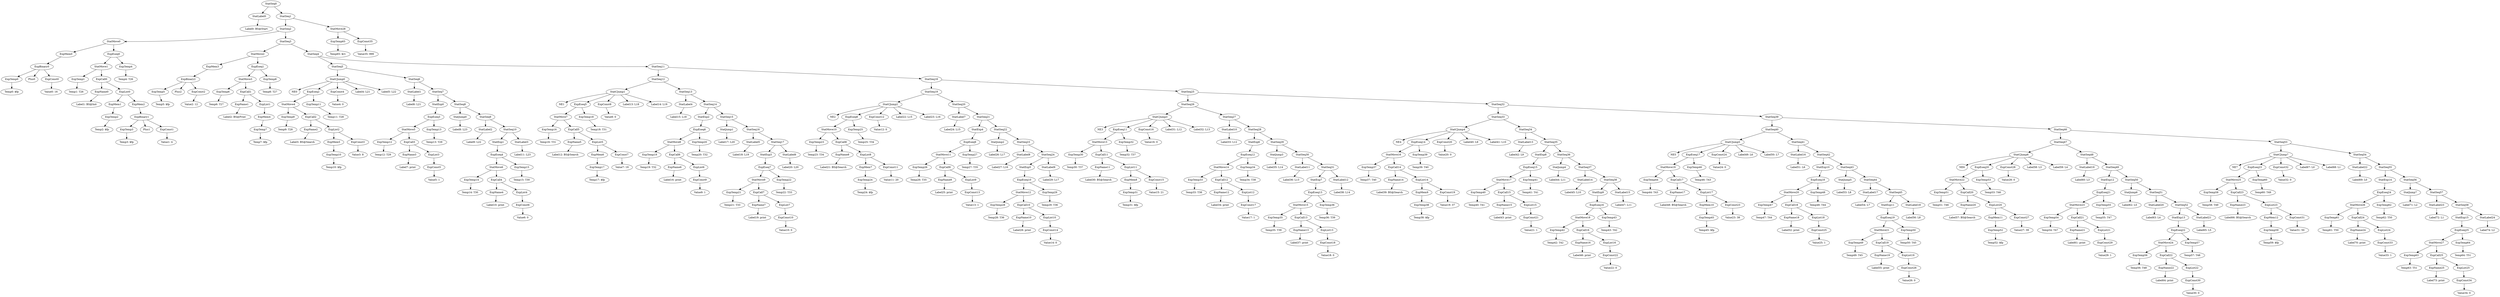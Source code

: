 digraph {
	ordering = out;
	StatLabel24 -> "Label74: L2";
	StatSeq58 -> StatExp15;
	StatSeq58 -> StatLabel24;
	ExpTemp64 -> "Temp64: T51";
	ExpCall25 -> ExpName25;
	ExpCall25 -> ExpList25;
	StatSeq57 -> StatLabel23;
	StatSeq57 -> StatSeq58;
	StatSeq56 -> StatJump7;
	StatSeq56 -> StatSeq57;
	StatJump7 -> "Label71: L2";
	ExpTemp62 -> "Temp62: T50";
	ExpList24 -> ExpConst33;
	ExpCall24 -> ExpName24;
	ExpCall24 -> ExpList24;
	ExpName24 -> "Label70: print";
	StatLabel22 -> "Label69: L0";
	StatSeq53 -> StatCJump7;
	StatSeq53 -> StatSeq54;
	ExpConst32 -> "Value32: 0";
	ExpTemp60 -> "Temp60: T49";
	ExpEseq23 -> StatMove25;
	ExpEseq23 -> ExpTemp60;
	ExpConst31 -> "Value31: 50";
	ExpList23 -> ExpMem12;
	ExpList23 -> ExpConst31;
	ExpMem12 -> ExpTemp59;
	ExpTemp59 -> "Temp59: $fp";
	ExpCall23 -> ExpName23;
	ExpCall23 -> ExpList23;
	StatMove25 -> ExpTemp58;
	StatMove25 -> ExpCall23;
	StatExp13 -> ExpEseq22;
	ExpConst30 -> "Value30: 0";
	ExpConst35 -> "Value35: 999";
	ExpCall22 -> ExpName22;
	ExpCall22 -> ExpList22;
	StatMove24 -> ExpTemp56;
	StatMove24 -> ExpCall22;
	ExpTemp56 -> "Temp56: T48";
	StatSeq51 -> StatLabel20;
	StatSeq51 -> StatSeq52;
	StatSeq49 -> StatExp12;
	StatSeq49 -> StatSeq50;
	ExpEseq21 -> StatMove23;
	ExpEseq21 -> ExpTemp55;
	ExpConst29 -> "Value29: 1";
	ExpCall21 -> ExpName21;
	ExpCall21 -> ExpList21;
	ExpTemp54 -> "Temp54: T47";
	StatSeq48 -> StatLabel19;
	StatSeq48 -> StatSeq49;
	StatLabel19 -> "Label60: L3";
	StatSeq47 -> StatCJump6;
	StatSeq47 -> StatSeq48;
	ExpTemp52 -> "Temp52: $fp";
	ExpCall20 -> ExpName20;
	ExpCall20 -> ExpList20;
	StatMove22 -> ExpTemp51;
	StatMove22 -> ExpCall20;
	StatCJump6 -> NE6;
	StatCJump6 -> ExpEseq20;
	StatCJump6 -> ExpConst28;
	StatCJump6 -> "Label58: L3";
	StatCJump6 -> "Label59: L4";
	StatSeq39 -> StatSeq40;
	StatSeq39 -> StatSeq46;
	StatSeq45 -> StatExp11;
	StatSeq45 -> StatLabel18;
	ExpTemp50 -> "Temp50: T45";
	ExpList19 -> ExpConst26;
	ExpName19 -> "Label55: print";
	StatMove21 -> ExpTemp49;
	StatMove21 -> ExpCall19;
	ExpTemp48 -> "Temp48: T44";
	ExpList18 -> ExpConst25;
	ExpConst25 -> "Value25: 1";
	ExpCall18 -> ExpName18;
	ExpCall18 -> ExpList18;
	ExpEseq19 -> StatMove21;
	ExpEseq19 -> ExpTemp50;
	StatMove20 -> ExpTemp47;
	StatMove20 -> ExpCall18;
	StatSeq40 -> StatCJump5;
	StatSeq40 -> StatSeq41;
	ExpEseq17 -> StatMove19;
	ExpEseq17 -> ExpTemp46;
	ExpConst23 -> "Value23: 38";
	ExpList17 -> ExpMem10;
	ExpList17 -> ExpConst23;
	ExpList22 -> ExpConst30;
	StatSeq50 -> StatJump6;
	StatSeq50 -> StatSeq51;
	ExpCall17 -> ExpName17;
	ExpCall17 -> ExpList17;
	ExpTemp45 -> "Temp45: $fp";
	StatLabel15 -> "Label47: L11";
	StatSeq38 -> StatExp9;
	StatSeq38 -> StatLabel15;
	ExpName23 -> "Label66: BS@Search";
	StatExp9 -> ExpEseq16;
	ExpTemp43 -> "Temp43: T42";
	ExpConst27 -> "Value27: 39";
	ExpEseq16 -> StatMove18;
	ExpEseq16 -> ExpTemp43;
	ExpCall16 -> ExpName16;
	ExpCall16 -> ExpList16;
	ExpName16 -> "Label46: print";
	StatMove18 -> ExpTemp42;
	StatMove18 -> ExpCall16;
	ExpTemp42 -> "Temp42: T42";
	StatMove26 -> ExpTemp61;
	StatMove26 -> ExpCall24;
	ExpMem11 -> ExpTemp52;
	StatSeq36 -> StatJump4;
	StatSeq36 -> StatSeq37;
	ExpEseq20 -> StatMove22;
	ExpEseq20 -> ExpTemp53;
	ExpMem10 -> ExpTemp45;
	StatJump4 -> "Label44: L11";
	StatSeq35 -> StatExp8;
	StatSeq35 -> StatSeq36;
	StatExp8 -> ExpEseq15;
	ExpTemp41 -> "Temp41: T41";
	ExpEseq15 -> StatMove17;
	ExpEseq15 -> ExpTemp41;
	ExpList15 -> ExpConst21;
	ExpConst33 -> "Value33: 1";
	ExpTemp49 -> "Temp49: T45";
	ExpConst21 -> "Value21: 1";
	StatMove17 -> ExpTemp40;
	StatMove17 -> ExpCall15;
	ExpTemp40 -> "Temp40: T41";
	StatSeq34 -> StatLabel13;
	StatSeq34 -> StatSeq35;
	ExpTemp39 -> "Temp39: T40";
	StatLabel21 -> "Label65: L5";
	ExpEseq14 -> StatMove16;
	ExpEseq14 -> ExpTemp39;
	ExpConst19 -> "Value19: 37";
	ExpList14 -> ExpMem9;
	ExpList14 -> ExpConst19;
	ExpName14 -> "Label39: BS@Search";
	StatMove16 -> ExpTemp37;
	StatMove16 -> ExpCall14;
	ExpTemp37 -> "Temp37: T40";
	ExpCall6 -> ExpName6;
	ExpCall6 -> ExpList6;
	ExpTemp10 -> "Temp10: $fp";
	ExpTemp38 -> "Temp38: $fp";
	ExpName6 -> "Label16: print";
	ExpTemp32 -> "Temp32: T37";
	ExpEseq5 -> StatMove7;
	ExpEseq5 -> ExpTemp18;
	StatSeq28 -> StatExp6;
	StatSeq28 -> StatSeq29;
	StatSeq13 -> StatLabel4;
	StatSeq13 -> StatSeq14;
	ExpTemp23 -> "Temp23: T34";
	ExpCall5 -> ExpName5;
	ExpCall5 -> ExpList5;
	StatExp11 -> ExpEseq19;
	ExpTemp16 -> "Temp16: T31";
	StatLabel23 -> "Label72: L1";
	StatCJump2 -> NE2;
	StatCJump2 -> ExpEseq8;
	StatCJump2 -> ExpConst12;
	StatCJump2 -> "Label22: L15";
	StatCJump2 -> "Label23: L16";
	ExpConst34 -> "Value34: 0";
	StatCJump1 -> NE1;
	StatCJump1 -> ExpEseq5;
	StatCJump1 -> ExpConst8;
	StatCJump1 -> "Label13: L18";
	StatCJump1 -> "Label14: L19";
	ExpCall3 -> ExpName3;
	ExpCall3 -> ExpList3;
	StatJump1 -> "Label17: L20";
	StatMove12 -> ExpTemp28;
	StatMove12 -> ExpCall10;
	ExpCall4 -> ExpName4;
	ExpCall4 -> ExpList4;
	StatJump3 -> "Label35: L14";
	StatJump6 -> "Label62: L5";
	StatMove5 -> ExpTemp12;
	StatMove5 -> ExpCall3;
	ExpTemp65 -> "Temp65: $rv";
	ExpCall12 -> ExpName12;
	ExpCall12 -> ExpList12;
	ExpTemp13 -> "Temp13: T29";
	ExpEseq9 -> StatMove11;
	ExpEseq9 -> ExpTemp27;
	ExpList3 -> ExpConst5;
	StatSeq0 -> StatLabel0;
	StatSeq0 -> StatSeq1;
	StatLabel1 -> "Label6: L21";
	ExpName22 -> "Label64: print";
	StatLabel4 -> "Label15: L18";
	StatSeq23 -> StatLabel8;
	StatSeq23 -> StatSeq24;
	ExpCall19 -> ExpName19;
	ExpCall19 -> ExpList19;
	StatSeq5 -> StatCJump0;
	StatSeq5 -> StatSeq6;
	ExpName0 -> "Label1: BS@Init";
	ExpTemp20 -> "Temp20: T32";
	StatMove15 -> ExpTemp35;
	StatMove15 -> ExpCall13;
	ExpConst4 -> "Value4: 0";
	StatSeq55 -> StatExp14;
	StatSeq55 -> StatSeq56;
	ExpTemp57 -> "Temp57: T48";
	ExpTemp5 -> "Temp5: $fp";
	ExpTemp11 -> "Temp11: T28";
	ExpEseq0 -> StatMove1;
	ExpEseq0 -> ExpTemp4;
	StatMove28 -> ExpTemp65;
	StatMove28 -> ExpConst35;
	ExpName12 -> "Label34: print";
	StatSeq31 -> StatExp7;
	StatSeq31 -> StatLabel12;
	ExpTemp1 -> "Temp1: T26";
	ExpList1 -> ExpMem4;
	ExpName25 -> "Label73: print";
	ExpEseq2 -> StatMove4;
	ExpEseq2 -> ExpTemp11;
	StatSeq7 -> StatExp0;
	StatSeq7 -> StatSeq8;
	StatSeq16 -> StatLabel5;
	StatSeq16 -> StatSeq17;
	ExpName2 -> "Label3: BS@Search";
	StatLabel13 -> "Label42: L9";
	StatSeq2 -> StatMove0;
	StatSeq2 -> StatSeq3;
	StatLabel2 -> "Label9: L22";
	ExpEseq12 -> StatMove14;
	ExpEseq12 -> ExpTemp34;
	StatExp0 -> ExpEseq3;
	ExpTemp2 -> "Temp2: $fp";
	StatLabel11 -> "Label36: L13";
	StatSeq12 -> StatCJump1;
	StatSeq12 -> StatSeq13;
	ExpTemp4 -> "Temp4: T26";
	StatExp12 -> ExpEseq21;
	StatLabel5 -> "Label18: L19";
	StatLabel18 -> "Label56: L8";
	ExpCall0 -> ExpName0;
	ExpCall0 -> ExpList0;
	ExpTemp12 -> "Temp12: T29";
	ExpTemp14 -> "Temp14: T30";
	StatLabel6 -> "Label20: L20";
	ExpTemp33 -> "Temp33: T38";
	ExpList4 -> ExpConst6;
	ExpTemp27 -> "Temp27: T35";
	ExpCall14 -> ExpName14;
	ExpCall14 -> ExpList14;
	ExpName4 -> "Label10: print";
	StatMove0 -> ExpMem0;
	StatMove0 -> ExpEseq0;
	StatSeq43 -> StatJump5;
	StatSeq43 -> StatSeq44;
	ExpEseq3 -> StatMove5;
	ExpEseq3 -> ExpTemp13;
	ExpEseq24 -> StatMove26;
	ExpEseq24 -> ExpTemp62;
	ExpTemp25 -> "Temp25: T34";
	ExpName9 -> "Label25: print";
	StatMove7 -> ExpTemp16;
	StatMove7 -> ExpCall5;
	ExpTemp7 -> "Temp7: $fp";
	ExpTemp61 -> "Temp61: T50";
	ExpList21 -> ExpConst29;
	StatMove19 -> ExpTemp44;
	StatMove19 -> ExpCall17;
	ExpTemp0 -> "Temp0: $fp";
	StatSeq8 -> StatJump0;
	StatSeq8 -> StatSeq9;
	ExpMem9 -> ExpTemp38;
	ExpConst6 -> "Value6: 0";
	ExpTemp58 -> "Temp58: T49";
	ExpMem1 -> ExpTemp2;
	ExpConst0 -> "Value0: 16";
	ExpBinary1 -> ExpTemp3;
	ExpBinary1 -> Plus1;
	ExpBinary1 -> ExpConst1;
	ExpConst10 -> "Value10: 0";
	ExpConst1 -> "Value1: 4";
	StatMove1 -> ExpTemp1;
	StatMove1 -> ExpCall0;
	ExpConst28 -> "Value28: 0";
	ExpTemp18 -> "Temp18: T31";
	ExpTemp8 -> "Temp8: T27";
	ExpConst22 -> "Value22: 0";
	ExpList0 -> ExpMem1;
	ExpList0 -> ExpMem2;
	StatCJump0 -> NE0;
	StatCJump0 -> ExpEseq2;
	StatCJump0 -> ExpConst4;
	StatCJump0 -> "Label4: L21";
	StatCJump0 -> "Label5: L22";
	ExpName5 -> "Label12: BS@Search";
	ExpConst26 -> "Value26: 0";
	ExpConst18 -> "Value18: 0";
	ExpConst24 -> "Value24: 0";
	StatLabel0 -> "Label0: BS@Start";
	ExpTemp53 -> "Temp53: T46";
	ExpTemp19 -> "Temp19: T32";
	StatSeq17 -> StatExp3;
	StatSeq17 -> StatLabel6;
	StatSeq1 -> StatSeq2;
	StatSeq1 -> StatMove28;
	StatSeq30 -> StatLabel11;
	StatSeq30 -> StatSeq31;
	StatSeq44 -> StatLabel17;
	StatSeq44 -> StatSeq45;
	ExpMem5 -> ExpTemp10;
	ExpBinary2 -> ExpTemp5;
	ExpBinary2 -> Plus2;
	ExpBinary2 -> ExpConst2;
	StatExp1 -> ExpEseq4;
	ExpEseq22 -> StatMove24;
	ExpEseq22 -> ExpTemp57;
	StatCJump4 -> NE4;
	StatCJump4 -> ExpEseq14;
	StatCJump4 -> ExpConst20;
	StatCJump4 -> "Label40: L9";
	StatCJump4 -> "Label41: L10";
	StatSeq14 -> StatExp2;
	StatSeq14 -> StatSeq15;
	ExpConst2 -> "Value2: 12";
	ExpCall2 -> ExpName2;
	ExpCall2 -> ExpList2;
	StatSeq52 -> StatExp13;
	StatSeq52 -> StatLabel21;
	ExpEseq4 -> StatMove6;
	ExpEseq4 -> ExpTemp15;
	ExpMem3 -> ExpBinary2;
	StatExp14 -> ExpEseq24;
	ExpList6 -> ExpConst9;
	ExpName3 -> "Label7: print";
	ExpTemp63 -> "Temp63: T51";
	ExpList7 -> ExpConst10;
	ExpList16 -> ExpConst22;
	ExpName8 -> "Label21: BS@Search";
	StatMove2 -> ExpMem3;
	StatMove2 -> ExpEseq1;
	StatMove6 -> ExpTemp14;
	StatMove6 -> ExpCall4;
	ExpConst5 -> "Value5: 1";
	StatSeq26 -> StatCJump3;
	StatSeq26 -> StatSeq27;
	StatLabel14 -> "Label45: L10";
	StatSeq10 -> StatExp1;
	StatSeq10 -> StatLabel3;
	ExpName20 -> "Label57: BS@Search";
	StatMove13 -> ExpTemp30;
	StatMove13 -> ExpCall11;
	ExpTemp15 -> "Temp15: T30";
	StatSeq32 -> StatSeq33;
	StatSeq32 -> StatSeq39;
	StatMove8 -> ExpTemp19;
	StatMove8 -> ExpCall6;
	ExpTemp28 -> "Temp28: T36";
	ExpName1 -> "Label2: BS@Print";
	ExpEseq1 -> StatMove3;
	ExpEseq1 -> ExpTemp8;
	StatJump0 -> "Label8: L23";
	ExpName7 -> "Label19: print";
	StatLabel20 -> "Label63: L4";
	StatCJump5 -> NE5;
	StatCJump5 -> ExpEseq17;
	StatCJump5 -> ExpConst24;
	StatCJump5 -> "Label49: L6";
	StatCJump5 -> "Label50: L7";
	ExpCall1 -> ExpName1;
	ExpCall1 -> ExpList1;
	ExpCall15 -> ExpName15;
	ExpCall15 -> ExpList15;
	StatSeq3 -> StatMove2;
	StatSeq3 -> StatSeq4;
	ExpList2 -> ExpMem5;
	ExpList2 -> ExpConst3;
	StatMove27 -> ExpTemp63;
	StatMove27 -> ExpCall25;
	ExpTemp22 -> "Temp22: T33";
	ExpTemp17 -> "Temp17: $fp";
	ExpConst3 -> "Value3: 8";
	ExpList25 -> ExpConst34;
	StatExp7 -> ExpEseq13;
	ExpEseq6 -> StatMove8;
	ExpEseq6 -> ExpTemp20;
	ExpTemp31 -> "Temp31: $fp";
	ExpList5 -> ExpMem6;
	ExpList5 -> ExpConst7;
	ExpTemp24 -> "Temp24: $fp";
	StatExp2 -> ExpEseq6;
	StatSeq33 -> StatCJump4;
	StatSeq33 -> StatSeq34;
	StatSeq15 -> StatJump1;
	StatSeq15 -> StatSeq16;
	ExpConst7 -> "Value7: 19";
	ExpTemp21 -> "Temp21: T33";
	ExpCall7 -> ExpName7;
	ExpCall7 -> ExpList7;
	StatMove14 -> ExpTemp33;
	StatMove14 -> ExpCall12;
	StatSeq25 -> StatSeq26;
	StatSeq25 -> StatSeq32;
	StatMove3 -> ExpTemp6;
	StatMove3 -> ExpCall1;
	ExpEseq7 -> StatMove9;
	ExpEseq7 -> ExpTemp22;
	StatLabel17 -> "Label54: L7";
	StatJump5 -> "Label53: L8";
	ExpConst8 -> "Value8: 0";
	StatExp3 -> ExpEseq7;
	StatCJump7 -> NE7;
	StatCJump7 -> ExpEseq23;
	StatCJump7 -> ExpConst32;
	StatCJump7 -> "Label67: L0";
	StatCJump7 -> "Label68: L1";
	ExpTemp51 -> "Temp51: T46";
	StatJump2 -> "Label26: L17";
	ExpEseq11 -> StatMove13;
	ExpEseq11 -> ExpTemp32;
	StatLabel10 -> "Label33: L12";
	StatSeq42 -> StatExp10;
	StatSeq42 -> StatSeq43;
	ExpMem2 -> ExpBinary1;
	StatSeq11 -> StatSeq12;
	StatSeq11 -> StatSeq18;
	ExpEseq13 -> StatMove15;
	ExpEseq13 -> ExpTemp36;
	StatSeq20 -> StatLabel7;
	StatSeq20 -> StatSeq21;
	ExpMem4 -> ExpTemp7;
	StatMove10 -> ExpTemp23;
	StatMove10 -> ExpCall8;
	ExpName10 -> "Label28: print";
	ExpCall8 -> ExpName8;
	ExpCall8 -> ExpList8;
	StatSeq54 -> StatLabel22;
	StatSeq54 -> StatSeq55;
	ExpConst15 -> "Value15: 21";
	ExpList8 -> ExpMem7;
	ExpList8 -> ExpConst11;
	ExpTemp47 -> "Temp47: T44";
	ExpConst11 -> "Value11: 20";
	StatSeq9 -> StatLabel2;
	StatSeq9 -> StatSeq10;
	ExpList13 -> ExpConst18;
	ExpList20 -> ExpMem11;
	ExpList20 -> ExpConst27;
	ExpConst12 -> "Value12: 0";
	StatExp10 -> ExpEseq18;
	ExpTemp26 -> "Temp26: T35";
	ExpTemp44 -> "Temp44: T43";
	StatMove11 -> ExpTemp26;
	StatMove11 -> ExpCall9;
	ExpCall9 -> ExpName9;
	ExpCall9 -> ExpList9;
	ExpTemp46 -> "Temp46: T43";
	ExpMem7 -> ExpTemp24;
	ExpConst13 -> "Value13: 1";
	StatExp4 -> ExpEseq9;
	ExpTemp9 -> "Temp9: T28";
	StatSeq27 -> StatLabel10;
	StatSeq27 -> StatSeq28;
	StatSeq21 -> StatExp4;
	StatSeq21 -> StatSeq22;
	StatSeq19 -> StatCJump2;
	StatSeq19 -> StatSeq20;
	StatSeq22 -> StatJump2;
	StatSeq22 -> StatSeq23;
	StatSeq37 -> StatLabel14;
	StatSeq37 -> StatSeq38;
	ExpTemp3 -> "Temp3: $fp";
	ExpTemp6 -> "Temp6: T27";
	StatLabel8 -> "Label27: L16";
	ExpName21 -> "Label61: print";
	StatLabel16 -> "Label51: L6";
	ExpCall10 -> ExpName10;
	ExpCall10 -> ExpList10;
	ExpConst9 -> "Value9: 1";
	ExpConst14 -> "Value14: 0";
	ExpList10 -> ExpConst14;
	ExpEseq8 -> StatMove10;
	ExpEseq8 -> ExpTemp25;
	StatExp6 -> ExpEseq12;
	ExpName15 -> "Label43: print";
	ExpEseq10 -> StatMove12;
	ExpEseq10 -> ExpTemp29;
	ExpTemp29 -> "Temp29: T36";
	StatLabel12 -> "Label38: L14";
	ExpBinary0 -> ExpTemp0;
	ExpBinary0 -> Plus0;
	ExpBinary0 -> ExpConst0;
	StatExp5 -> ExpEseq10;
	StatSeq46 -> StatSeq47;
	StatSeq46 -> StatSeq53;
	StatSeq24 -> StatExp5;
	StatSeq24 -> StatLabel9;
	StatLabel9 -> "Label29: L17";
	StatSeq41 -> StatLabel16;
	StatSeq41 -> StatSeq42;
	StatLabel3 -> "Label11: L23";
	StatSeq18 -> StatSeq19;
	StatSeq18 -> StatSeq25;
	StatExp15 -> ExpEseq25;
	ExpList12 -> ExpConst17;
	ExpTemp55 -> "Temp55: T47";
	ExpList9 -> ExpConst13;
	StatCJump3 -> NE3;
	StatCJump3 -> ExpEseq11;
	StatCJump3 -> ExpConst16;
	StatCJump3 -> "Label31: L12";
	StatCJump3 -> "Label32: L13";
	ExpTemp30 -> "Temp30: T37";
	ExpName11 -> "Label30: BS@Search";
	ExpName17 -> "Label48: BS@Search";
	ExpCall11 -> ExpName11;
	ExpCall11 -> ExpList11;
	ExpEseq25 -> StatMove27;
	ExpEseq25 -> ExpTemp64;
	StatSeq6 -> StatLabel1;
	StatSeq6 -> StatSeq7;
	ExpMem8 -> ExpTemp31;
	ExpList11 -> ExpMem8;
	ExpList11 -> ExpConst15;
	ExpConst20 -> "Value20: 0";
	StatSeq29 -> StatJump3;
	StatSeq29 -> StatSeq30;
	ExpMem6 -> ExpTemp17;
	ExpConst16 -> "Value16: 0";
	ExpConst17 -> "Value17: 1";
	StatLabel7 -> "Label24: L15";
	ExpTemp34 -> "Temp34: T38";
	StatMove23 -> ExpTemp54;
	StatMove23 -> ExpCall21;
	ExpName18 -> "Label52: print";
	ExpTemp35 -> "Temp35: T39";
	ExpName13 -> "Label37: print";
	StatMove4 -> ExpTemp9;
	StatMove4 -> ExpCall2;
	StatMove9 -> ExpTemp21;
	StatMove9 -> ExpCall7;
	ExpCall13 -> ExpName13;
	ExpCall13 -> ExpList13;
	ExpEseq18 -> StatMove20;
	ExpEseq18 -> ExpTemp48;
	StatSeq4 -> StatSeq5;
	StatSeq4 -> StatSeq11;
	ExpMem0 -> ExpBinary0;
	ExpTemp36 -> "Temp36: T39";
}

